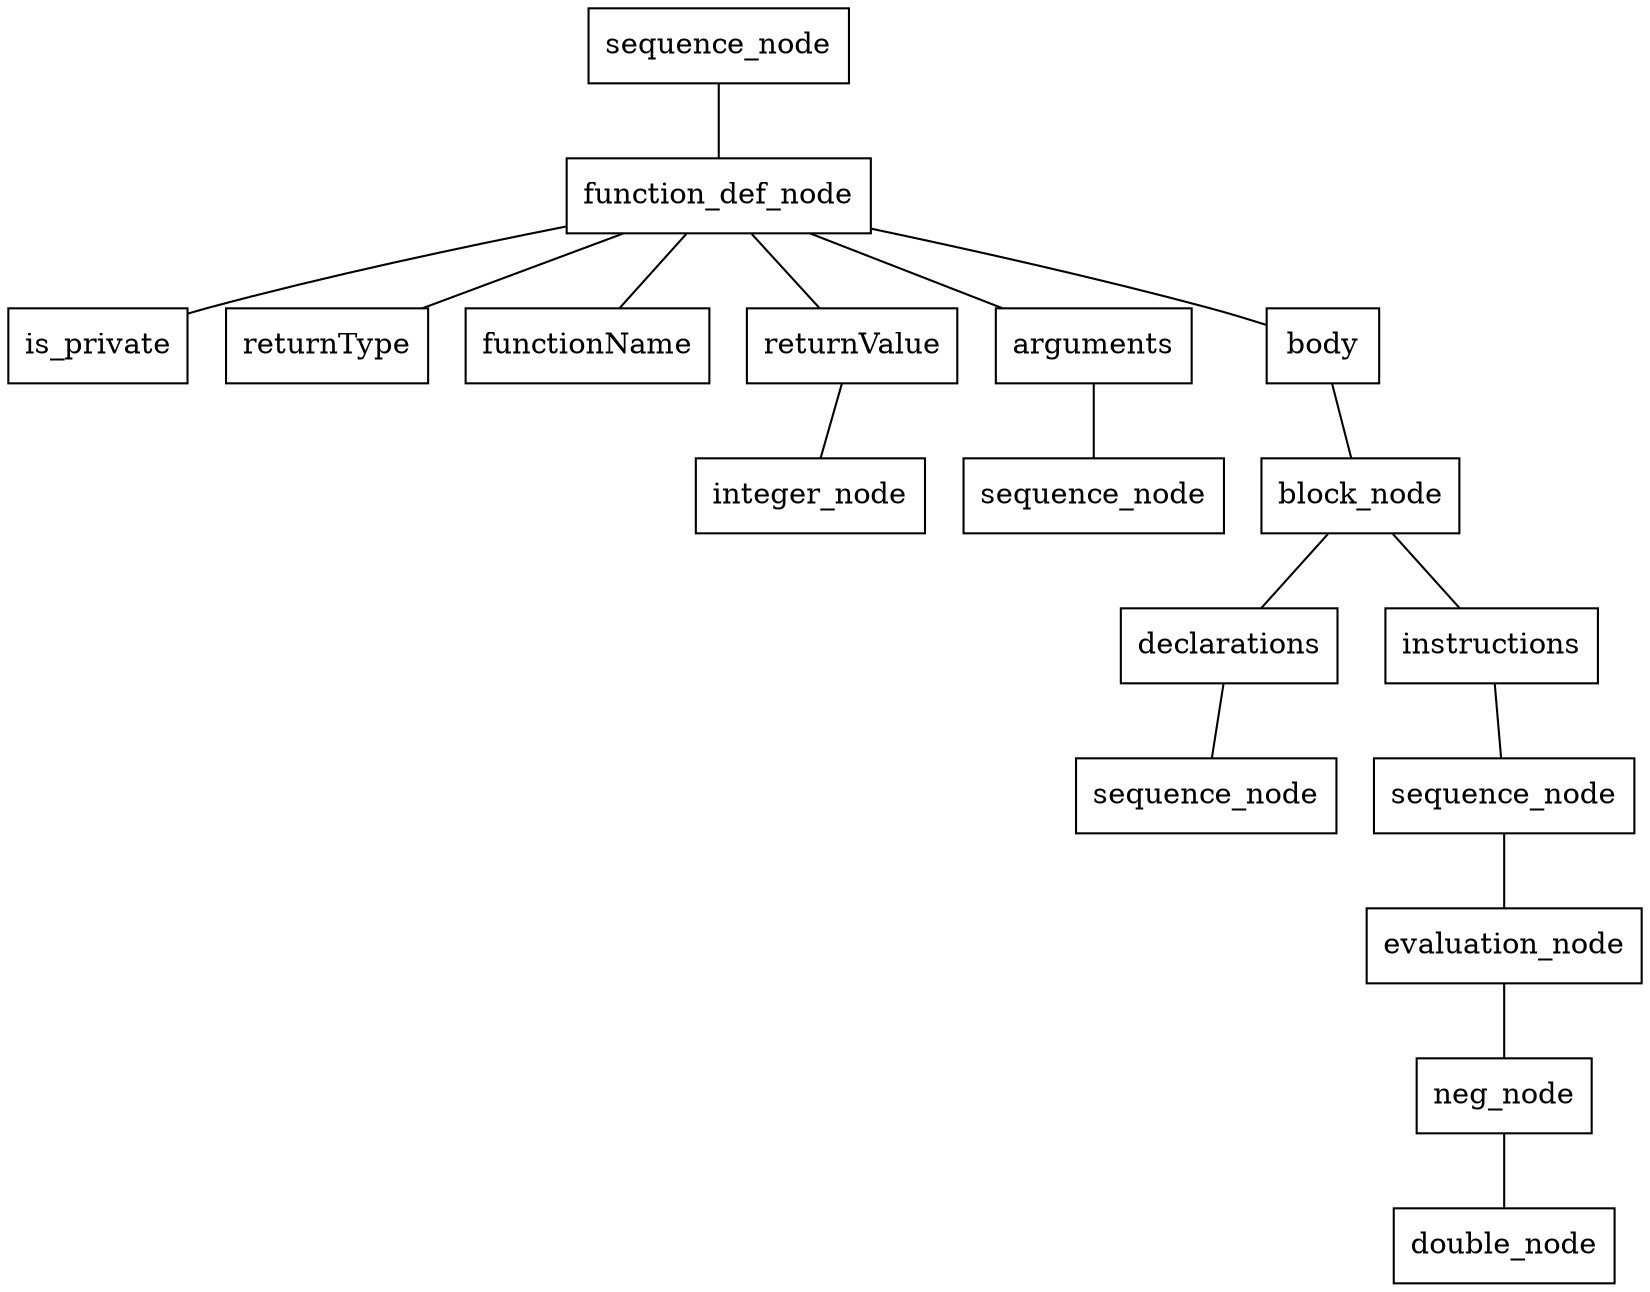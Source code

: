 graph XmlToDot20170505{
rankdir = TB;
node [shape=box];
SEQUENCE_NODElrdraavn -- FUNCTION_DEF_NODEwmobcwau
FUNCTION_DEF_NODEwmobcwau -- IS_PRIVATElecmzmvx
IS_PRIVATElecmzmvx [label="is_private"]
FUNCTION_DEF_NODEwmobcwau -- RETURNTYPEvtorgksn
RETURNTYPEvtorgksn [label="returnType"]
FUNCTION_DEF_NODEwmobcwau -- FUNCTIONNAMEdbnrqsrf
FUNCTIONNAMEdbnrqsrf [label="functionName"]
FUNCTION_DEF_NODEwmobcwau -- RETURNVALUEcddprgbw
RETURNVALUEcddprgbw -- INTEGER_NODEeixmajfs
INTEGER_NODEeixmajfs [label="integer_node"]
RETURNVALUEcddprgbw [label="returnValue"]
FUNCTION_DEF_NODEwmobcwau -- ARGUMENTSivlxihdl
ARGUMENTSivlxihdl -- SEQUENCE_NODEodypinew
SEQUENCE_NODEodypinew [label="sequence_node"]
ARGUMENTSivlxihdl [label="arguments"]
FUNCTION_DEF_NODEwmobcwau -- BODYryopgwrz
BODYryopgwrz -- BLOCK_NODErbadmbvx
BLOCK_NODErbadmbvx -- DECLARATIONSuajsojre
DECLARATIONSuajsojre -- SEQUENCE_NODEovdwvkgl
SEQUENCE_NODEovdwvkgl [label="sequence_node"]
DECLARATIONSuajsojre [label="declarations"]
BLOCK_NODErbadmbvx -- INSTRUCTIONSrqebmbcq
INSTRUCTIONSrqebmbcq -- SEQUENCE_NODEwcycoioa
SEQUENCE_NODEwcycoioa -- EVALUATION_NODEfumtybas
EVALUATION_NODEfumtybas -- NEG_NODExesddurs
NEG_NODExesddurs -- DOUBLE_NODEbdohxvfw
DOUBLE_NODEbdohxvfw [label="double_node"]
NEG_NODExesddurs [label="neg_node"]
EVALUATION_NODEfumtybas [label="evaluation_node"]
SEQUENCE_NODEwcycoioa [label="sequence_node"]
INSTRUCTIONSrqebmbcq [label="instructions"]
BLOCK_NODErbadmbvx [label="block_node"]
BODYryopgwrz [label="body"]
FUNCTION_DEF_NODEwmobcwau [label="function_def_node"]
SEQUENCE_NODElrdraavn [label="sequence_node"]
}
